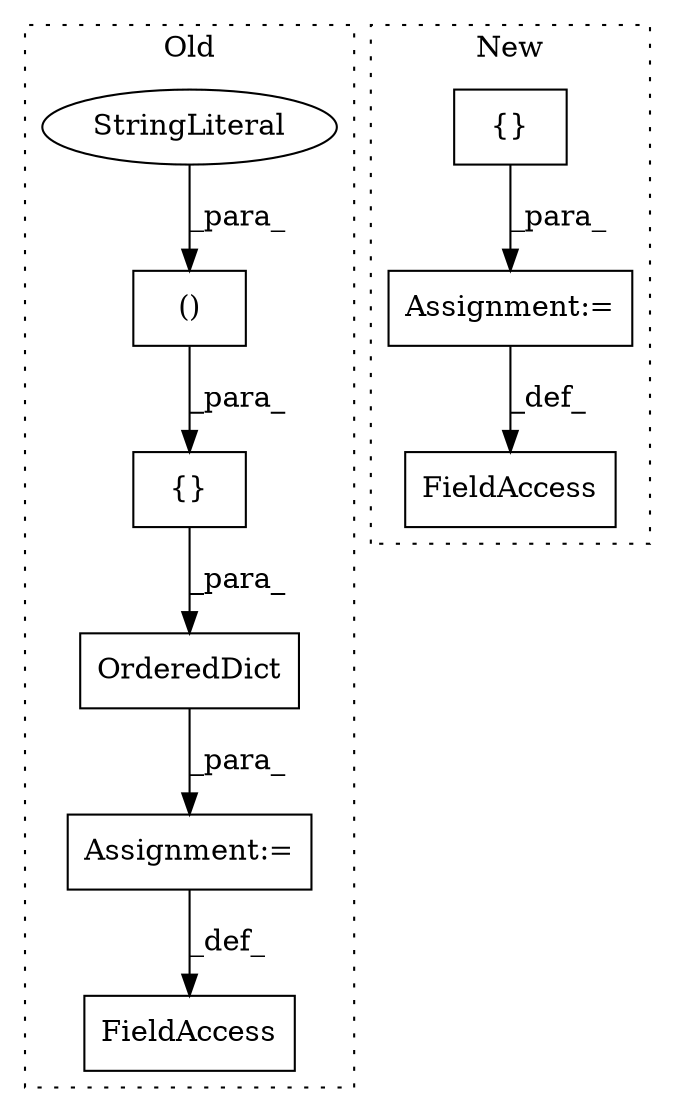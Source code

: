 digraph G {
subgraph cluster0 {
1 [label="OrderedDict" a="32" s="5315,5380" l="12,1" shape="box"];
4 [label="Assignment:=" a="7" s="5302" l="1" shape="box"];
5 [label="FieldAccess" a="22" s="5295" l="7" shape="box"];
7 [label="{}" a="4" s="5336,5378" l="6,2" shape="box"];
8 [label="()" a="106" s="5342" l="36" shape="box"];
9 [label="StringLiteral" a="45" s="5342" l="7" shape="ellipse"];
label = "Old";
style="dotted";
}
subgraph cluster1 {
2 [label="{}" a="4" s="5533,5537" l="1,1" shape="box"];
3 [label="Assignment:=" a="7" s="5476" l="1" shape="box"];
6 [label="FieldAccess" a="22" s="5467" l="9" shape="box"];
label = "New";
style="dotted";
}
1 -> 4 [label="_para_"];
2 -> 3 [label="_para_"];
3 -> 6 [label="_def_"];
4 -> 5 [label="_def_"];
7 -> 1 [label="_para_"];
8 -> 7 [label="_para_"];
9 -> 8 [label="_para_"];
}